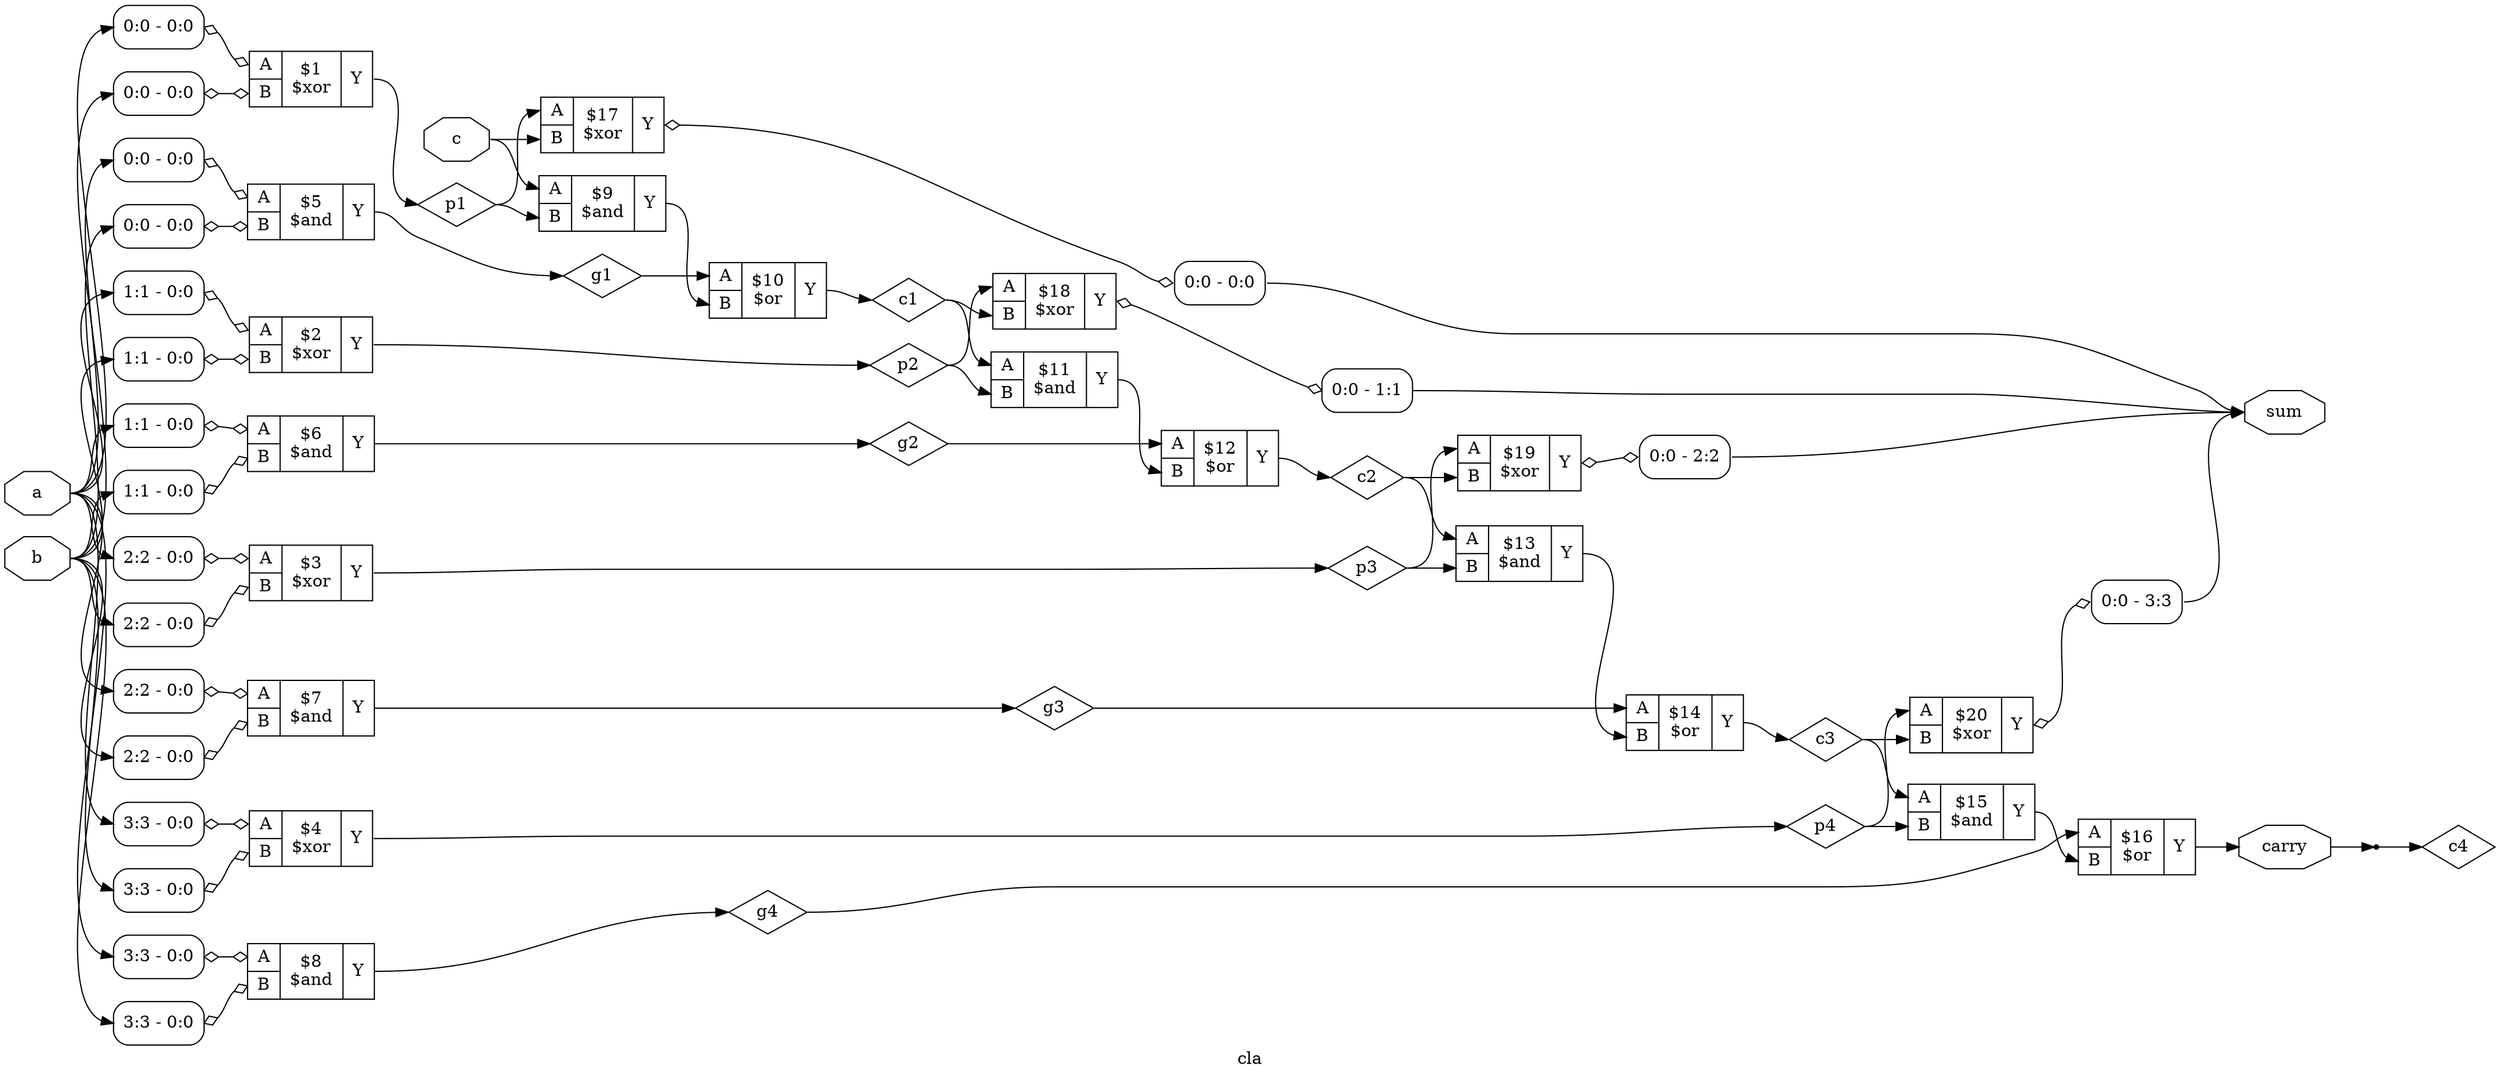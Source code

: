 digraph "cla" {
label="cla";
rankdir="LR";
remincross=true;
n5 [ shape=octagon, label="a", color="black", fontcolor="black"];
n6 [ shape=octagon, label="b", color="black", fontcolor="black"];
n7 [ shape=octagon, label="c", color="black", fontcolor="black"];
n8 [ shape=diamond, label="c1", color="black", fontcolor="black"];
n9 [ shape=diamond, label="c2", color="black", fontcolor="black"];
n10 [ shape=diamond, label="c3", color="black", fontcolor="black"];
n11 [ shape=diamond, label="c4", color="black", fontcolor="black"];
n12 [ shape=octagon, label="carry", color="black", fontcolor="black"];
n13 [ shape=diamond, label="g1", color="black", fontcolor="black"];
n14 [ shape=diamond, label="g2", color="black", fontcolor="black"];
n15 [ shape=diamond, label="g3", color="black", fontcolor="black"];
n16 [ shape=diamond, label="g4", color="black", fontcolor="black"];
n17 [ shape=diamond, label="p1", color="black", fontcolor="black"];
n18 [ shape=diamond, label="p2", color="black", fontcolor="black"];
n19 [ shape=diamond, label="p3", color="black", fontcolor="black"];
n20 [ shape=diamond, label="p4", color="black", fontcolor="black"];
n21 [ shape=octagon, label="sum", color="black", fontcolor="black"];
c25 [ shape=record, label="{{<p22> A|<p23> B}|$5\n$and|{<p24> Y}}",  ];
x0 [ shape=record, style=rounded, label="<s0> 0:0 - 0:0 ", color="black", fontcolor="black" ];
x0:e -> c25:p22:w [arrowhead=odiamond, arrowtail=odiamond, dir=both, color="black", fontcolor="black", label=""];
x1 [ shape=record, style=rounded, label="<s0> 0:0 - 0:0 ", color="black", fontcolor="black" ];
x1:e -> c25:p23:w [arrowhead=odiamond, arrowtail=odiamond, dir=both, color="black", fontcolor="black", label=""];
c26 [ shape=record, label="{{<p22> A|<p23> B}|$6\n$and|{<p24> Y}}",  ];
x2 [ shape=record, style=rounded, label="<s0> 1:1 - 0:0 ", color="black", fontcolor="black" ];
x2:e -> c26:p22:w [arrowhead=odiamond, arrowtail=odiamond, dir=both, color="black", fontcolor="black", label=""];
x3 [ shape=record, style=rounded, label="<s0> 1:1 - 0:0 ", color="black", fontcolor="black" ];
x3:e -> c26:p23:w [arrowhead=odiamond, arrowtail=odiamond, dir=both, color="black", fontcolor="black", label=""];
c27 [ shape=record, label="{{<p22> A|<p23> B}|$7\n$and|{<p24> Y}}",  ];
x4 [ shape=record, style=rounded, label="<s0> 2:2 - 0:0 ", color="black", fontcolor="black" ];
x4:e -> c27:p22:w [arrowhead=odiamond, arrowtail=odiamond, dir=both, color="black", fontcolor="black", label=""];
x5 [ shape=record, style=rounded, label="<s0> 2:2 - 0:0 ", color="black", fontcolor="black" ];
x5:e -> c27:p23:w [arrowhead=odiamond, arrowtail=odiamond, dir=both, color="black", fontcolor="black", label=""];
c28 [ shape=record, label="{{<p22> A|<p23> B}|$8\n$and|{<p24> Y}}",  ];
x6 [ shape=record, style=rounded, label="<s0> 3:3 - 0:0 ", color="black", fontcolor="black" ];
x6:e -> c28:p22:w [arrowhead=odiamond, arrowtail=odiamond, dir=both, color="black", fontcolor="black", label=""];
x7 [ shape=record, style=rounded, label="<s0> 3:3 - 0:0 ", color="black", fontcolor="black" ];
x7:e -> c28:p23:w [arrowhead=odiamond, arrowtail=odiamond, dir=both, color="black", fontcolor="black", label=""];
c29 [ shape=record, label="{{<p22> A|<p23> B}|$9\n$and|{<p24> Y}}",  ];
c30 [ shape=record, label="{{<p22> A|<p23> B}|$11\n$and|{<p24> Y}}",  ];
c31 [ shape=record, label="{{<p22> A|<p23> B}|$13\n$and|{<p24> Y}}",  ];
c32 [ shape=record, label="{{<p22> A|<p23> B}|$15\n$and|{<p24> Y}}",  ];
c33 [ shape=record, label="{{<p22> A|<p23> B}|$10\n$or|{<p24> Y}}",  ];
c34 [ shape=record, label="{{<p22> A|<p23> B}|$12\n$or|{<p24> Y}}",  ];
c35 [ shape=record, label="{{<p22> A|<p23> B}|$14\n$or|{<p24> Y}}",  ];
c36 [ shape=record, label="{{<p22> A|<p23> B}|$16\n$or|{<p24> Y}}",  ];
c37 [ shape=record, label="{{<p22> A|<p23> B}|$1\n$xor|{<p24> Y}}",  ];
x8 [ shape=record, style=rounded, label="<s0> 0:0 - 0:0 ", color="black", fontcolor="black" ];
x8:e -> c37:p22:w [arrowhead=odiamond, arrowtail=odiamond, dir=both, color="black", fontcolor="black", label=""];
x9 [ shape=record, style=rounded, label="<s0> 0:0 - 0:0 ", color="black", fontcolor="black" ];
x9:e -> c37:p23:w [arrowhead=odiamond, arrowtail=odiamond, dir=both, color="black", fontcolor="black", label=""];
c38 [ shape=record, label="{{<p22> A|<p23> B}|$2\n$xor|{<p24> Y}}",  ];
x10 [ shape=record, style=rounded, label="<s0> 1:1 - 0:0 ", color="black", fontcolor="black" ];
x10:e -> c38:p22:w [arrowhead=odiamond, arrowtail=odiamond, dir=both, color="black", fontcolor="black", label=""];
x11 [ shape=record, style=rounded, label="<s0> 1:1 - 0:0 ", color="black", fontcolor="black" ];
x11:e -> c38:p23:w [arrowhead=odiamond, arrowtail=odiamond, dir=both, color="black", fontcolor="black", label=""];
c39 [ shape=record, label="{{<p22> A|<p23> B}|$3\n$xor|{<p24> Y}}",  ];
x12 [ shape=record, style=rounded, label="<s0> 2:2 - 0:0 ", color="black", fontcolor="black" ];
x12:e -> c39:p22:w [arrowhead=odiamond, arrowtail=odiamond, dir=both, color="black", fontcolor="black", label=""];
x13 [ shape=record, style=rounded, label="<s0> 2:2 - 0:0 ", color="black", fontcolor="black" ];
x13:e -> c39:p23:w [arrowhead=odiamond, arrowtail=odiamond, dir=both, color="black", fontcolor="black", label=""];
c40 [ shape=record, label="{{<p22> A|<p23> B}|$4\n$xor|{<p24> Y}}",  ];
x14 [ shape=record, style=rounded, label="<s0> 3:3 - 0:0 ", color="black", fontcolor="black" ];
x14:e -> c40:p22:w [arrowhead=odiamond, arrowtail=odiamond, dir=both, color="black", fontcolor="black", label=""];
x15 [ shape=record, style=rounded, label="<s0> 3:3 - 0:0 ", color="black", fontcolor="black" ];
x15:e -> c40:p23:w [arrowhead=odiamond, arrowtail=odiamond, dir=both, color="black", fontcolor="black", label=""];
c41 [ shape=record, label="{{<p22> A|<p23> B}|$17\n$xor|{<p24> Y}}",  ];
x16 [ shape=record, style=rounded, label="<s0> 0:0 - 0:0 ", color="black", fontcolor="black" ];
c41:p24:e -> x16:w [arrowhead=odiamond, arrowtail=odiamond, dir=both, color="black", fontcolor="black", label=""];
c42 [ shape=record, label="{{<p22> A|<p23> B}|$18\n$xor|{<p24> Y}}",  ];
x17 [ shape=record, style=rounded, label="<s0> 0:0 - 1:1 ", color="black", fontcolor="black" ];
c42:p24:e -> x17:w [arrowhead=odiamond, arrowtail=odiamond, dir=both, color="black", fontcolor="black", label=""];
c43 [ shape=record, label="{{<p22> A|<p23> B}|$19\n$xor|{<p24> Y}}",  ];
x18 [ shape=record, style=rounded, label="<s0> 0:0 - 2:2 ", color="black", fontcolor="black" ];
c43:p24:e -> x18:w [arrowhead=odiamond, arrowtail=odiamond, dir=both, color="black", fontcolor="black", label=""];
c44 [ shape=record, label="{{<p22> A|<p23> B}|$20\n$xor|{<p24> Y}}",  ];
x19 [ shape=record, style=rounded, label="<s0> 0:0 - 3:3 ", color="black", fontcolor="black" ];
c44:p24:e -> x19:w [arrowhead=odiamond, arrowtail=odiamond, dir=both, color="black", fontcolor="black", label=""];
x20 [shape=point, ];
c29:p24:e -> c33:p23:w [color="black", fontcolor="black", label=""];
c35:p24:e -> n10:w [color="black", fontcolor="black", label=""];
n10:e -> c32:p22:w [color="black", fontcolor="black", label=""];
n10:e -> c44:p23:w [color="black", fontcolor="black", label=""];
x20:e -> n11:w [color="black", fontcolor="black", label=""];
c36:p24:e -> n12:w [color="black", fontcolor="black", label=""];
n12:e -> x20:w [color="black", fontcolor="black", label=""];
c25:p24:e -> n13:w [color="black", fontcolor="black", label=""];
n13:e -> c33:p22:w [color="black", fontcolor="black", label=""];
c26:p24:e -> n14:w [color="black", fontcolor="black", label=""];
n14:e -> c34:p22:w [color="black", fontcolor="black", label=""];
c27:p24:e -> n15:w [color="black", fontcolor="black", label=""];
n15:e -> c35:p22:w [color="black", fontcolor="black", label=""];
c28:p24:e -> n16:w [color="black", fontcolor="black", label=""];
n16:e -> c36:p22:w [color="black", fontcolor="black", label=""];
c37:p24:e -> n17:w [color="black", fontcolor="black", label=""];
n17:e -> c29:p23:w [color="black", fontcolor="black", label=""];
n17:e -> c41:p22:w [color="black", fontcolor="black", label=""];
c38:p24:e -> n18:w [color="black", fontcolor="black", label=""];
n18:e -> c30:p23:w [color="black", fontcolor="black", label=""];
n18:e -> c42:p22:w [color="black", fontcolor="black", label=""];
c39:p24:e -> n19:w [color="black", fontcolor="black", label=""];
n19:e -> c31:p23:w [color="black", fontcolor="black", label=""];
n19:e -> c43:p22:w [color="black", fontcolor="black", label=""];
c30:p24:e -> c34:p23:w [color="black", fontcolor="black", label=""];
c40:p24:e -> n20:w [color="black", fontcolor="black", label=""];
n20:e -> c32:p23:w [color="black", fontcolor="black", label=""];
n20:e -> c44:p22:w [color="black", fontcolor="black", label=""];
x16:s0:e -> n21:w [color="black", fontcolor="black", label=""];
x17:s0:e -> n21:w [color="black", fontcolor="black", label=""];
x18:s0:e -> n21:w [color="black", fontcolor="black", label=""];
x19:s0:e -> n21:w [color="black", fontcolor="black", label=""];
c31:p24:e -> c35:p23:w [color="black", fontcolor="black", label=""];
c32:p24:e -> c36:p23:w [color="black", fontcolor="black", label=""];
n5:e -> x0:s0:w [color="black", fontcolor="black", label=""];
n5:e -> x10:s0:w [color="black", fontcolor="black", label=""];
n5:e -> x12:s0:w [color="black", fontcolor="black", label=""];
n5:e -> x14:s0:w [color="black", fontcolor="black", label=""];
n5:e -> x2:s0:w [color="black", fontcolor="black", label=""];
n5:e -> x4:s0:w [color="black", fontcolor="black", label=""];
n5:e -> x6:s0:w [color="black", fontcolor="black", label=""];
n5:e -> x8:s0:w [color="black", fontcolor="black", label=""];
n6:e -> x11:s0:w [color="black", fontcolor="black", label=""];
n6:e -> x13:s0:w [color="black", fontcolor="black", label=""];
n6:e -> x15:s0:w [color="black", fontcolor="black", label=""];
n6:e -> x1:s0:w [color="black", fontcolor="black", label=""];
n6:e -> x3:s0:w [color="black", fontcolor="black", label=""];
n6:e -> x5:s0:w [color="black", fontcolor="black", label=""];
n6:e -> x7:s0:w [color="black", fontcolor="black", label=""];
n6:e -> x9:s0:w [color="black", fontcolor="black", label=""];
n7:e -> c29:p22:w [color="black", fontcolor="black", label=""];
n7:e -> c41:p23:w [color="black", fontcolor="black", label=""];
c33:p24:e -> n8:w [color="black", fontcolor="black", label=""];
n8:e -> c30:p22:w [color="black", fontcolor="black", label=""];
n8:e -> c42:p23:w [color="black", fontcolor="black", label=""];
c34:p24:e -> n9:w [color="black", fontcolor="black", label=""];
n9:e -> c31:p22:w [color="black", fontcolor="black", label=""];
n9:e -> c43:p23:w [color="black", fontcolor="black", label=""];
}
